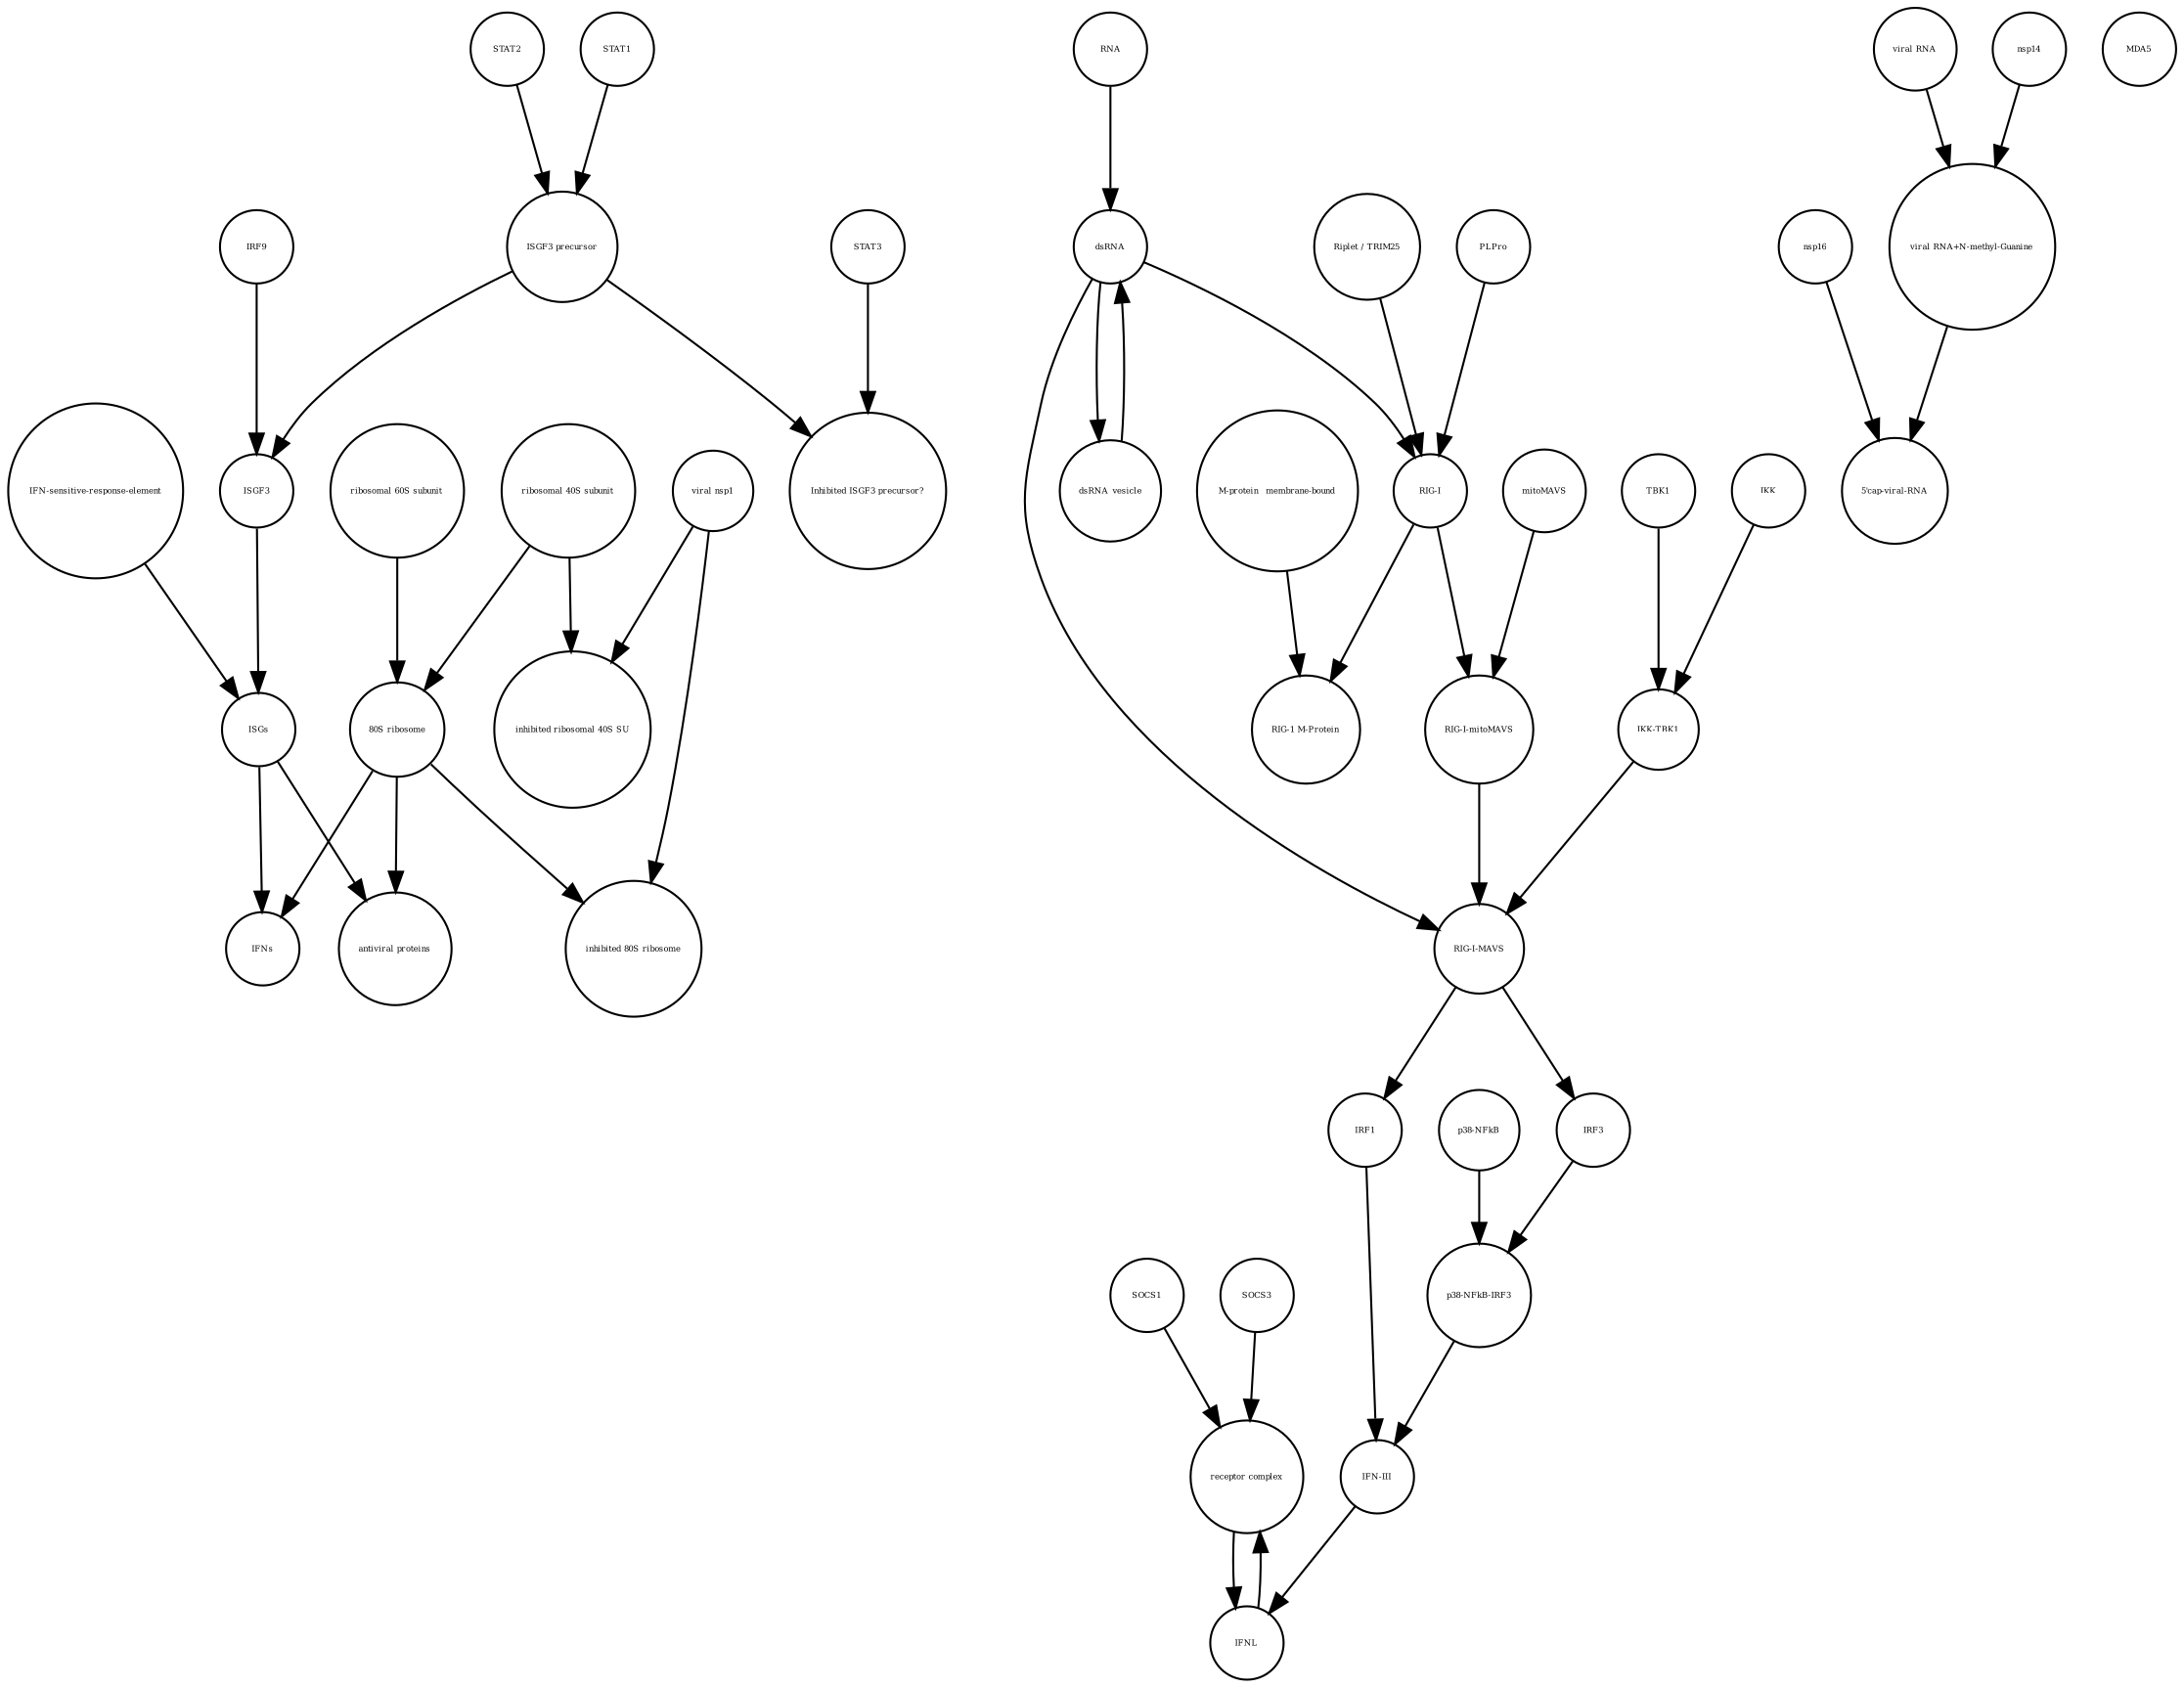 strict digraph  {
IRF9 [annotation="", bipartite=0, cls=macromolecule, fontsize=4, label=IRF9, shape=circle];
"antiviral proteins" [annotation="", bipartite=0, cls=macromolecule, fontsize=4, label="antiviral proteins", shape=circle];
ISGs [annotation="", bipartite=0, cls="nucleic acid feature", fontsize=4, label=ISGs, shape=circle];
"80S ribosome" [annotation="", bipartite=0, cls=complex, fontsize=4, label="80S ribosome", shape=circle];
"inhibited 80S ribosome" [annotation="", bipartite=0, cls=complex, fontsize=4, label="inhibited 80S ribosome", shape=circle];
SOCS1 [annotation="", bipartite=0, cls=macromolecule, fontsize=4, label=SOCS1, shape=circle];
RNA [annotation="", bipartite=0, cls="nucleic acid feature", fontsize=4, label=RNA, shape=circle];
"viral nsp1" [annotation="", bipartite=0, cls=macromolecule, fontsize=4, label="viral nsp1", shape=circle];
nsp16 [annotation="", bipartite=0, cls=macromolecule, fontsize=4, label=nsp16, shape=circle];
"RIG-1 M-Protein" [annotation="", bipartite=0, cls=complex, fontsize=4, label="RIG-1 M-Protein", shape=circle];
"p38-NFkB-IRF3" [annotation="", bipartite=0, cls=complex, fontsize=4, label="p38-NFkB-IRF3", shape=circle];
"viral RNA" [annotation="", bipartite=0, cls="nucleic acid feature", fontsize=4, label="viral RNA", shape=circle];
"ribosomal 40S subunit" [annotation="", bipartite=0, cls=complex, fontsize=4, label="ribosomal 40S subunit", shape=circle];
nsp14 [annotation="", bipartite=0, cls=macromolecule, fontsize=4, label=nsp14, shape=circle];
"viral RNA+N-methyl-Guanine" [annotation="", bipartite=0, cls="nucleic acid feature", fontsize=4, label="viral RNA+N-methyl-Guanine", shape=circle];
"M-protein_ membrane-bound" [annotation="", bipartite=0, cls=macromolecule, fontsize=4, label="M-protein_ membrane-bound", shape=circle];
STAT2 [annotation="", bipartite=0, cls=macromolecule, fontsize=4, label=STAT2, shape=circle];
STAT3 [annotation="", bipartite=0, cls=macromolecule, fontsize=4, label=STAT3, shape=circle];
"Inhibited ISGF3 precursor?" [annotation="", bipartite=0, cls=complex, fontsize=4, label="Inhibited ISGF3 precursor?", shape=circle];
"RIG-I-mitoMAVS" [annotation="", bipartite=0, cls=complex, fontsize=4, label="RIG-I-mitoMAVS", shape=circle];
dsRNA [annotation="", bipartite=0, cls="nucleic acid feature", fontsize=4, label=dsRNA, shape=circle];
IRF1 [annotation="", bipartite=0, cls=macromolecule, fontsize=4, label=IRF1, shape=circle];
"IFN-III" [annotation="", bipartite=0, cls=macromolecule, fontsize=4, label="IFN-III", shape=circle];
"IKK-TBK1" [annotation="", bipartite=0, cls=complex, fontsize=4, label="IKK-TBK1", shape=circle];
"RIG-I-MAVS" [annotation="", bipartite=0, cls=complex, fontsize=4, label="RIG-I-MAVS", shape=circle];
STAT1 [annotation="", bipartite=0, cls=macromolecule, fontsize=4, label=STAT1, shape=circle];
"IFN-sensitive-response-element" [annotation="", bipartite=0, cls="nucleic acid feature", fontsize=4, label="IFN-sensitive-response-element", shape=circle];
MDA5 [annotation="", bipartite=0, cls=macromolecule, fontsize=4, label=MDA5, shape=circle];
dsRNA_vesicle [annotation="", bipartite=0, cls="nucleic acid feature", fontsize=4, label=dsRNA_vesicle, shape=circle];
"receptor complex" [annotation="", bipartite=0, cls=complex, fontsize=4, label="receptor complex", shape=circle];
ISGF3 [annotation="", bipartite=0, cls=complex, fontsize=4, label=ISGF3, shape=circle];
"Riplet / TRIM25" [annotation="", bipartite=0, cls=macromolecule, fontsize=4, label="Riplet / TRIM25", shape=circle];
IFNs [annotation="", bipartite=0, cls=macromolecule, fontsize=4, label=IFNs, shape=circle];
"5'cap-viral-RNA" [annotation="", bipartite=0, cls="nucleic acid feature", fontsize=4, label="5'cap-viral-RNA", shape=circle];
TBK1 [annotation="", bipartite=0, cls=macromolecule, fontsize=4, label=TBK1, shape=circle];
"RIG-I" [annotation="", bipartite=0, cls=macromolecule, fontsize=4, label="RIG-I", shape=circle];
"inhibited ribosomal 40S SU" [annotation="urn_miriam_doi_10.1101%2F2020.05.18.102467", bipartite=0, cls=complex, fontsize=4, label="inhibited ribosomal 40S SU", shape=circle];
IFNL [annotation="", bipartite=0, cls=macromolecule, fontsize=4, label=IFNL, shape=circle];
"ribosomal 60S subunit" [annotation="", bipartite=0, cls=complex, fontsize=4, label="ribosomal 60S subunit", shape=circle];
mitoMAVS [annotation="", bipartite=0, cls=macromolecule, fontsize=4, label=mitoMAVS, shape=circle];
PLPro [annotation="", bipartite=0, cls=macromolecule, fontsize=4, label=PLPro, shape=circle];
"ISGF3 precursor" [annotation="", bipartite=0, cls=complex, fontsize=4, label="ISGF3 precursor", shape=circle];
IKK [annotation="", bipartite=0, cls=macromolecule, fontsize=4, label=IKK, shape=circle];
IRF3 [annotation="", bipartite=0, cls=macromolecule, fontsize=4, label=IRF3, shape=circle];
SOCS3 [annotation="", bipartite=0, cls=macromolecule, fontsize=4, label=SOCS3, shape=circle];
"p38-NFkB" [annotation="", bipartite=0, cls=complex, fontsize=4, label="p38-NFkB", shape=circle];
IRF9 -> ISGF3  [annotation="", interaction_type=production];
ISGs -> "antiviral proteins"  [annotation="", interaction_type=production];
ISGs -> IFNs  [annotation="", interaction_type=production];
"80S ribosome" -> "antiviral proteins"  [annotation="", interaction_type=catalysis];
"80S ribosome" -> IFNs  [annotation="", interaction_type=catalysis];
"80S ribosome" -> "inhibited 80S ribosome"  [annotation="", interaction_type=production];
SOCS1 -> "receptor complex"  [annotation="", interaction_type=production];
RNA -> dsRNA  [annotation="", interaction_type=production];
"viral nsp1" -> "inhibited ribosomal 40S SU"  [annotation="", interaction_type=production];
"viral nsp1" -> "inhibited 80S ribosome"  [annotation="", interaction_type=production];
nsp16 -> "5'cap-viral-RNA"  [annotation="urn_miriam_doi_10.1016%2Fj.chom.2020.05.008", interaction_type=catalysis];
"p38-NFkB-IRF3" -> "IFN-III"  [annotation="", interaction_type=stimulation];
"viral RNA" -> "viral RNA+N-methyl-Guanine"  [annotation="", interaction_type=production];
"ribosomal 40S subunit" -> "80S ribosome"  [annotation="", interaction_type=production];
"ribosomal 40S subunit" -> "inhibited ribosomal 40S SU"  [annotation="", interaction_type=production];
nsp14 -> "viral RNA+N-methyl-Guanine"  [annotation="", interaction_type=catalysis];
"viral RNA+N-methyl-Guanine" -> "5'cap-viral-RNA"  [annotation="", interaction_type=production];
"M-protein_ membrane-bound" -> "RIG-1 M-Protein"  [annotation="", interaction_type=production];
STAT2 -> "ISGF3 precursor"  [annotation="", interaction_type=production];
STAT3 -> "Inhibited ISGF3 precursor?"  [annotation="", interaction_type=production];
"RIG-I-mitoMAVS" -> "RIG-I-MAVS"  [annotation="", interaction_type=production];
dsRNA -> "RIG-I"  [annotation="", interaction_type="necessary stimulation"];
dsRNA -> dsRNA_vesicle  [annotation="", interaction_type=production];
dsRNA -> "RIG-I-MAVS"  [annotation="", interaction_type="necessary stimulation"];
IRF1 -> "IFN-III"  [annotation="", interaction_type=stimulation];
"IFN-III" -> IFNL  [annotation="", interaction_type=production];
"IKK-TBK1" -> "RIG-I-MAVS"  [annotation="", interaction_type=production];
"RIG-I-MAVS" -> IRF1  [annotation="", interaction_type=catalysis];
"RIG-I-MAVS" -> IRF3  [annotation="", interaction_type=stimulation];
STAT1 -> "ISGF3 precursor"  [annotation="", interaction_type=production];
"IFN-sensitive-response-element" -> ISGs  [annotation="", interaction_type=production];
dsRNA_vesicle -> dsRNA  [annotation="", interaction_type=production];
"receptor complex" -> IFNL  [annotation="", interaction_type=production];
ISGF3 -> ISGs  [annotation="", interaction_type="necessary stimulation"];
"Riplet / TRIM25" -> "RIG-I"  [annotation="", interaction_type=catalysis];
TBK1 -> "IKK-TBK1"  [annotation="", interaction_type=production];
"RIG-I" -> "RIG-1 M-Protein"  [annotation="", interaction_type=production];
"RIG-I" -> "RIG-I-mitoMAVS"  [annotation="", interaction_type=production];
IFNL -> "receptor complex"  [annotation="", interaction_type=stimulation];
"ribosomal 60S subunit" -> "80S ribosome"  [annotation="", interaction_type=production];
mitoMAVS -> "RIG-I-mitoMAVS"  [annotation="", interaction_type=production];
PLPro -> "RIG-I"  [annotation="", interaction_type=catalysis];
"ISGF3 precursor" -> "Inhibited ISGF3 precursor?"  [annotation="", interaction_type=production];
"ISGF3 precursor" -> ISGF3  [annotation="", interaction_type=production];
IKK -> "IKK-TBK1"  [annotation="", interaction_type=production];
IRF3 -> "p38-NFkB-IRF3"  [annotation="", interaction_type=production];
SOCS3 -> "receptor complex"  [annotation="", interaction_type=production];
"p38-NFkB" -> "p38-NFkB-IRF3"  [annotation="", interaction_type=production];
}
